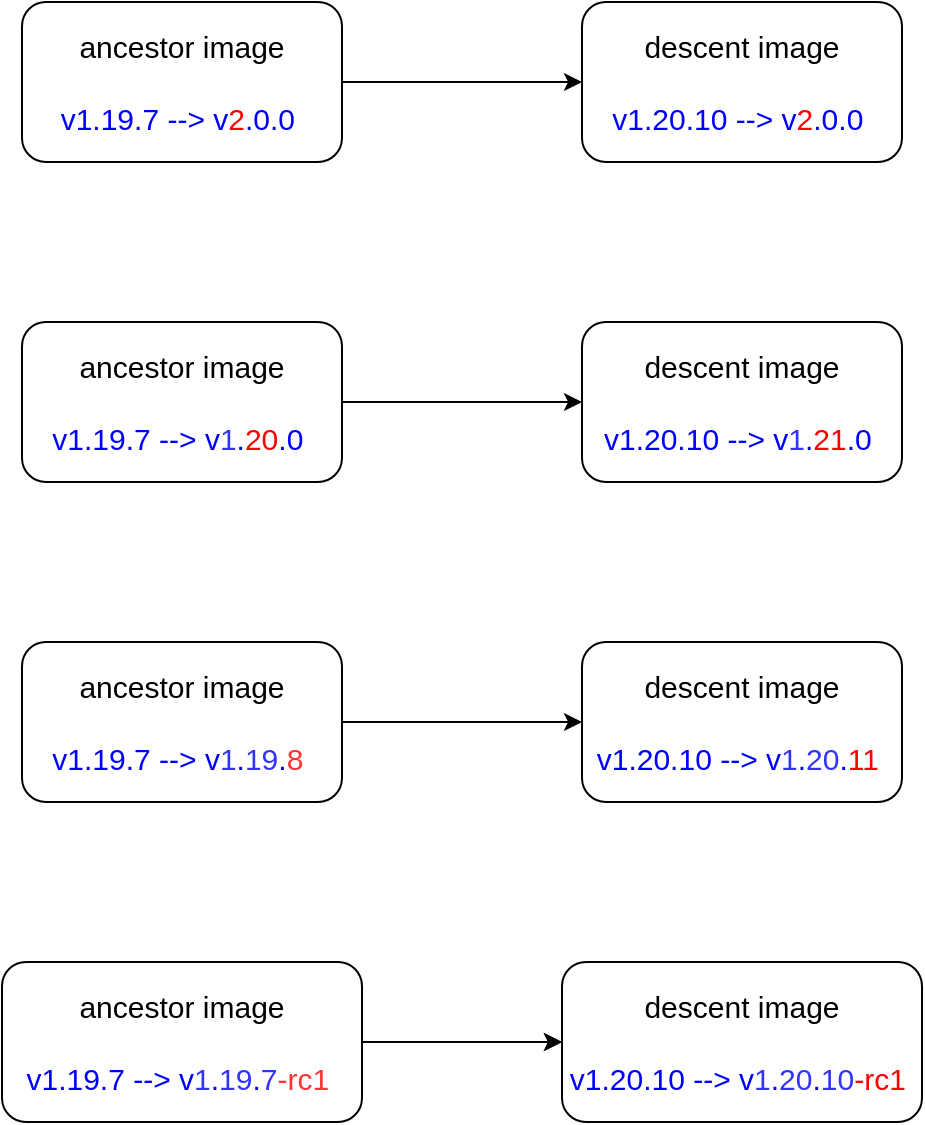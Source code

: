 <mxfile version="21.7.4" type="github">
  <diagram name="Page-1" id="H3qSp91E2I6nIUAyJit-">
    <mxGraphModel dx="954" dy="556" grid="1" gridSize="10" guides="1" tooltips="1" connect="1" arrows="1" fold="1" page="1" pageScale="1" pageWidth="850" pageHeight="1100" math="0" shadow="0">
      <root>
        <mxCell id="0" />
        <mxCell id="1" parent="0" />
        <mxCell id="GYALtRtk9gwNluIH84hc-5" value="" style="group" vertex="1" connectable="0" parent="1">
          <mxGeometry x="160" y="120" width="440" height="80" as="geometry" />
        </mxCell>
        <mxCell id="GYALtRtk9gwNluIH84hc-1" value="&lt;font style=&quot;font-size: 15px;&quot;&gt;ancestor image&lt;br&gt;&lt;br&gt;&lt;font color=&quot;#0000ff&quot;&gt;v1.19.7 --&amp;gt; v&lt;/font&gt;&lt;font color=&quot;#ff0000&quot;&gt;2&lt;/font&gt;&lt;font color=&quot;#0000ff&quot;&gt;.0.0&lt;/font&gt;&amp;nbsp;&lt;br&gt;&lt;/font&gt;" style="rounded=1;whiteSpace=wrap;html=1;" vertex="1" parent="GYALtRtk9gwNluIH84hc-5">
          <mxGeometry width="160" height="80" as="geometry" />
        </mxCell>
        <mxCell id="GYALtRtk9gwNluIH84hc-3" value="&lt;font style=&quot;font-size: 15px;&quot;&gt;descent image&lt;br&gt;&lt;br&gt;&lt;font color=&quot;#0000ff&quot;&gt;v1.20.10 --&amp;gt; v&lt;/font&gt;&lt;font color=&quot;#ff0000&quot;&gt;2&lt;/font&gt;&lt;font color=&quot;#0000ff&quot;&gt;.0.0&lt;/font&gt;&amp;nbsp;&lt;br&gt;&lt;/font&gt;" style="rounded=1;whiteSpace=wrap;html=1;" vertex="1" parent="GYALtRtk9gwNluIH84hc-5">
          <mxGeometry x="280" width="160" height="80" as="geometry" />
        </mxCell>
        <mxCell id="GYALtRtk9gwNluIH84hc-4" value="" style="endArrow=classic;html=1;rounded=0;exitX=1;exitY=0.5;exitDx=0;exitDy=0;entryX=0;entryY=0.5;entryDx=0;entryDy=0;" edge="1" parent="GYALtRtk9gwNluIH84hc-5" source="GYALtRtk9gwNluIH84hc-1" target="GYALtRtk9gwNluIH84hc-3">
          <mxGeometry width="50" height="50" relative="1" as="geometry">
            <mxPoint x="230" y="110" as="sourcePoint" />
            <mxPoint x="280" y="60" as="targetPoint" />
          </mxGeometry>
        </mxCell>
        <mxCell id="GYALtRtk9gwNluIH84hc-6" value="" style="group" vertex="1" connectable="0" parent="1">
          <mxGeometry x="160" y="440" width="440" height="80" as="geometry" />
        </mxCell>
        <mxCell id="GYALtRtk9gwNluIH84hc-7" value="&lt;font style=&quot;font-size: 15px;&quot;&gt;ancestor image&lt;br&gt;&lt;br&gt;&lt;font color=&quot;#0000ff&quot;&gt;v1.19.7 --&amp;gt; v&lt;/font&gt;&lt;font color=&quot;#3333ff&quot;&gt;1&lt;/font&gt;&lt;font color=&quot;#0000ff&quot;&gt;.&lt;/font&gt;&lt;font color=&quot;#3333ff&quot;&gt;19&lt;/font&gt;&lt;font color=&quot;#0000ff&quot;&gt;.&lt;/font&gt;&lt;font color=&quot;#ff3333&quot;&gt;8&lt;/font&gt;&amp;nbsp;&lt;br&gt;&lt;/font&gt;" style="rounded=1;whiteSpace=wrap;html=1;" vertex="1" parent="GYALtRtk9gwNluIH84hc-6">
          <mxGeometry width="160" height="80" as="geometry" />
        </mxCell>
        <mxCell id="GYALtRtk9gwNluIH84hc-8" value="&lt;font style=&quot;font-size: 15px;&quot;&gt;descent image&lt;br&gt;&lt;br&gt;&lt;font color=&quot;#0000ff&quot;&gt;v1.20.10 --&amp;gt; v&lt;/font&gt;&lt;font color=&quot;#3333ff&quot;&gt;1&lt;/font&gt;&lt;font color=&quot;#0000ff&quot;&gt;.&lt;/font&gt;&lt;font color=&quot;#3333ff&quot;&gt;20&lt;/font&gt;&lt;font color=&quot;#0000ff&quot;&gt;.&lt;/font&gt;&lt;font color=&quot;#ff0000&quot;&gt;11&lt;/font&gt;&amp;nbsp;&lt;br&gt;&lt;/font&gt;" style="rounded=1;whiteSpace=wrap;html=1;" vertex="1" parent="GYALtRtk9gwNluIH84hc-6">
          <mxGeometry x="280" width="160" height="80" as="geometry" />
        </mxCell>
        <mxCell id="GYALtRtk9gwNluIH84hc-9" value="" style="endArrow=classic;html=1;rounded=0;exitX=1;exitY=0.5;exitDx=0;exitDy=0;entryX=0;entryY=0.5;entryDx=0;entryDy=0;" edge="1" parent="GYALtRtk9gwNluIH84hc-6" source="GYALtRtk9gwNluIH84hc-7" target="GYALtRtk9gwNluIH84hc-8">
          <mxGeometry width="50" height="50" relative="1" as="geometry">
            <mxPoint x="230" y="110" as="sourcePoint" />
            <mxPoint x="280" y="60" as="targetPoint" />
          </mxGeometry>
        </mxCell>
        <mxCell id="GYALtRtk9gwNluIH84hc-10" value="" style="group" vertex="1" connectable="0" parent="1">
          <mxGeometry x="160" y="280" width="440" height="80" as="geometry" />
        </mxCell>
        <mxCell id="GYALtRtk9gwNluIH84hc-11" value="&lt;font style=&quot;font-size: 15px;&quot;&gt;ancestor image&lt;br&gt;&lt;br&gt;&lt;font color=&quot;#0000ff&quot;&gt;v1.19.7 --&amp;gt; v&lt;/font&gt;&lt;font color=&quot;#3333ff&quot;&gt;1&lt;/font&gt;&lt;font color=&quot;#0000ff&quot;&gt;.&lt;/font&gt;&lt;font color=&quot;#ff0000&quot;&gt;20&lt;/font&gt;&lt;font color=&quot;#0000ff&quot;&gt;.0&lt;/font&gt;&amp;nbsp;&lt;br&gt;&lt;/font&gt;" style="rounded=1;whiteSpace=wrap;html=1;" vertex="1" parent="GYALtRtk9gwNluIH84hc-10">
          <mxGeometry width="160" height="80" as="geometry" />
        </mxCell>
        <mxCell id="GYALtRtk9gwNluIH84hc-12" value="&lt;font style=&quot;font-size: 15px;&quot;&gt;descent image&lt;br&gt;&lt;br&gt;&lt;font color=&quot;#0000ff&quot;&gt;v1.20.10 --&amp;gt; v&lt;/font&gt;&lt;font color=&quot;#3333ff&quot;&gt;1&lt;/font&gt;&lt;font color=&quot;#0000ff&quot;&gt;.&lt;/font&gt;&lt;font color=&quot;#ff0000&quot;&gt;21&lt;/font&gt;&lt;font color=&quot;#0000ff&quot;&gt;.0&lt;/font&gt;&amp;nbsp;&lt;br&gt;&lt;/font&gt;" style="rounded=1;whiteSpace=wrap;html=1;" vertex="1" parent="GYALtRtk9gwNluIH84hc-10">
          <mxGeometry x="280" width="160" height="80" as="geometry" />
        </mxCell>
        <mxCell id="GYALtRtk9gwNluIH84hc-13" value="" style="endArrow=classic;html=1;rounded=0;exitX=1;exitY=0.5;exitDx=0;exitDy=0;entryX=0;entryY=0.5;entryDx=0;entryDy=0;" edge="1" parent="GYALtRtk9gwNluIH84hc-10" source="GYALtRtk9gwNluIH84hc-11" target="GYALtRtk9gwNluIH84hc-12">
          <mxGeometry width="50" height="50" relative="1" as="geometry">
            <mxPoint x="230" y="110" as="sourcePoint" />
            <mxPoint x="280" y="60" as="targetPoint" />
          </mxGeometry>
        </mxCell>
        <mxCell id="GYALtRtk9gwNluIH84hc-19" value="" style="group" vertex="1" connectable="0" parent="1">
          <mxGeometry x="150" y="600" width="460" height="80" as="geometry" />
        </mxCell>
        <mxCell id="GYALtRtk9gwNluIH84hc-15" value="&lt;font style=&quot;font-size: 15px;&quot;&gt;ancestor image&lt;br&gt;&lt;br&gt;&lt;font color=&quot;#0000ff&quot;&gt;v1.19.7 --&amp;gt; v&lt;/font&gt;&lt;font color=&quot;#3333ff&quot;&gt;1&lt;/font&gt;&lt;font color=&quot;#0000ff&quot;&gt;.&lt;/font&gt;&lt;font color=&quot;#3333ff&quot;&gt;19&lt;/font&gt;&lt;font color=&quot;#0000ff&quot;&gt;.&lt;/font&gt;&lt;font color=&quot;#3333ff&quot;&gt;7&lt;/font&gt;&lt;font color=&quot;#ff3333&quot;&gt;-rc1&lt;/font&gt;&amp;nbsp;&lt;br&gt;&lt;/font&gt;" style="rounded=1;whiteSpace=wrap;html=1;" vertex="1" parent="GYALtRtk9gwNluIH84hc-19">
          <mxGeometry width="180" height="80" as="geometry" />
        </mxCell>
        <mxCell id="GYALtRtk9gwNluIH84hc-16" value="&lt;font style=&quot;font-size: 15px;&quot;&gt;descent image&lt;br&gt;&lt;br&gt;&lt;font color=&quot;#0000ff&quot;&gt;v1.20.10 --&amp;gt; v&lt;/font&gt;&lt;font color=&quot;#3333ff&quot;&gt;1&lt;/font&gt;&lt;font color=&quot;#0000ff&quot;&gt;.&lt;/font&gt;&lt;font color=&quot;#3333ff&quot;&gt;20&lt;/font&gt;&lt;font color=&quot;#0000ff&quot;&gt;.&lt;/font&gt;&lt;font color=&quot;#3333ff&quot;&gt;10&lt;/font&gt;&lt;font color=&quot;#ff0000&quot;&gt;-rc1&lt;/font&gt;&amp;nbsp;&lt;br&gt;&lt;/font&gt;" style="rounded=1;whiteSpace=wrap;html=1;" vertex="1" parent="GYALtRtk9gwNluIH84hc-19">
          <mxGeometry x="280" width="180" height="80" as="geometry" />
        </mxCell>
        <mxCell id="GYALtRtk9gwNluIH84hc-17" value="" style="endArrow=classic;html=1;rounded=0;exitX=1;exitY=0.5;exitDx=0;exitDy=0;entryX=0;entryY=0.5;entryDx=0;entryDy=0;" edge="1" parent="GYALtRtk9gwNluIH84hc-19" source="GYALtRtk9gwNluIH84hc-15" target="GYALtRtk9gwNluIH84hc-16">
          <mxGeometry width="50" height="50" relative="1" as="geometry">
            <mxPoint x="240" y="110" as="sourcePoint" />
            <mxPoint x="290" y="60" as="targetPoint" />
          </mxGeometry>
        </mxCell>
        <mxCell id="GYALtRtk9gwNluIH84hc-18" value="" style="edgeStyle=orthogonalEdgeStyle;rounded=0;orthogonalLoop=1;jettySize=auto;html=1;" edge="1" parent="GYALtRtk9gwNluIH84hc-19" source="GYALtRtk9gwNluIH84hc-15" target="GYALtRtk9gwNluIH84hc-16">
          <mxGeometry relative="1" as="geometry" />
        </mxCell>
      </root>
    </mxGraphModel>
  </diagram>
</mxfile>

